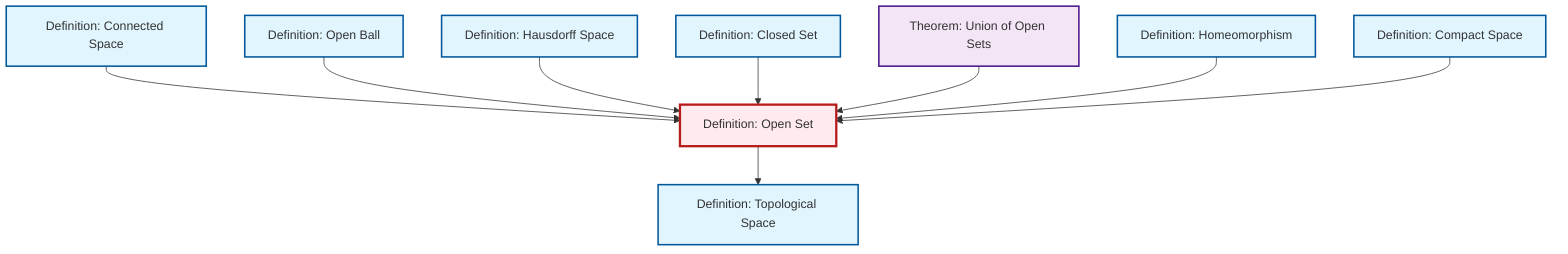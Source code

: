 graph TD
    classDef definition fill:#e1f5fe,stroke:#01579b,stroke-width:2px
    classDef theorem fill:#f3e5f5,stroke:#4a148c,stroke-width:2px
    classDef axiom fill:#fff3e0,stroke:#e65100,stroke-width:2px
    classDef example fill:#e8f5e9,stroke:#1b5e20,stroke-width:2px
    classDef current fill:#ffebee,stroke:#b71c1c,stroke-width:3px
    def-connected["Definition: Connected Space"]:::definition
    def-open-set["Definition: Open Set"]:::definition
    def-homeomorphism["Definition: Homeomorphism"]:::definition
    def-open-ball["Definition: Open Ball"]:::definition
    thm-union-open-sets["Theorem: Union of Open Sets"]:::theorem
    def-topological-space["Definition: Topological Space"]:::definition
    def-compact["Definition: Compact Space"]:::definition
    def-closed-set["Definition: Closed Set"]:::definition
    def-hausdorff["Definition: Hausdorff Space"]:::definition
    def-connected --> def-open-set
    def-open-ball --> def-open-set
    def-hausdorff --> def-open-set
    def-open-set --> def-topological-space
    def-closed-set --> def-open-set
    thm-union-open-sets --> def-open-set
    def-homeomorphism --> def-open-set
    def-compact --> def-open-set
    class def-open-set current